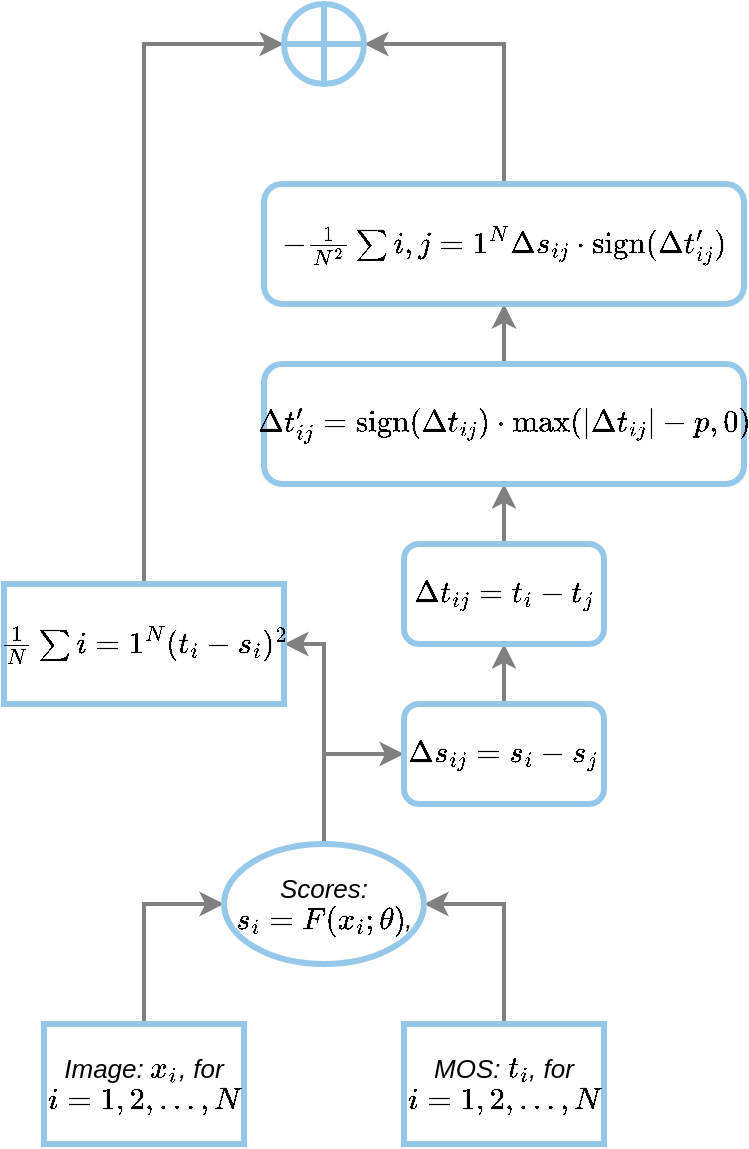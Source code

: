 <mxfile version="21.2.1" type="github">
  <diagram name="第 1 页" id="4med8xy-RJINhOhO0nk7">
    <mxGraphModel dx="2074" dy="758" grid="1" gridSize="10" guides="1" tooltips="1" connect="1" arrows="1" fold="1" page="1" pageScale="1" pageWidth="827" pageHeight="1169" math="1" shadow="0">
      <root>
        <mxCell id="0" />
        <mxCell id="1" parent="0" />
        <mxCell id="oqHT-xyJtuEShagB2aS4-11" style="edgeStyle=orthogonalEdgeStyle;rounded=0;orthogonalLoop=1;jettySize=auto;html=1;exitX=0.5;exitY=0;exitDx=0;exitDy=0;entryX=0;entryY=0.5;entryDx=0;entryDy=0;strokeColor=#808080;strokeWidth=2;fontSize=13;" edge="1" parent="1" source="4hRFHMQcXpXO8s2cMS95-1" target="oqHT-xyJtuEShagB2aS4-2">
          <mxGeometry relative="1" as="geometry" />
        </mxCell>
        <mxCell id="4hRFHMQcXpXO8s2cMS95-1" value="&lt;i style=&quot;font-size: 13px;&quot;&gt;Image: \( x_i \), for \( i = 1, 2, ..., N \)&lt;/i&gt;" style="rounded=0;whiteSpace=wrap;html=1;strokeColor=#96c9e9;strokeWidth=3;fontSize=13;" parent="1" vertex="1">
          <mxGeometry x="60" y="690" width="100" height="60" as="geometry" />
        </mxCell>
        <mxCell id="oqHT-xyJtuEShagB2aS4-12" style="edgeStyle=orthogonalEdgeStyle;rounded=0;orthogonalLoop=1;jettySize=auto;html=1;exitX=0.5;exitY=0;exitDx=0;exitDy=0;entryX=1;entryY=0.5;entryDx=0;entryDy=0;strokeColor=#808080;strokeWidth=2;fontSize=13;" edge="1" parent="1" source="oqHT-xyJtuEShagB2aS4-1" target="oqHT-xyJtuEShagB2aS4-2">
          <mxGeometry relative="1" as="geometry" />
        </mxCell>
        <mxCell id="oqHT-xyJtuEShagB2aS4-1" value="&lt;i style=&quot;font-size: 13px;&quot;&gt;MOS: \( t_i \), for \( i = 1, 2, ..., N \)&lt;/i&gt;" style="rounded=0;whiteSpace=wrap;html=1;strokeColor=#96c9e9;strokeWidth=3;fontSize=13;" vertex="1" parent="1">
          <mxGeometry x="240" y="690" width="100" height="60" as="geometry" />
        </mxCell>
        <mxCell id="oqHT-xyJtuEShagB2aS4-13" style="edgeStyle=orthogonalEdgeStyle;rounded=0;orthogonalLoop=1;jettySize=auto;html=1;exitX=0.5;exitY=0;exitDx=0;exitDy=0;entryX=0;entryY=0.5;entryDx=0;entryDy=0;strokeWidth=2;strokeColor=#808080;fontSize=13;" edge="1" parent="1" source="oqHT-xyJtuEShagB2aS4-2" target="oqHT-xyJtuEShagB2aS4-7">
          <mxGeometry relative="1" as="geometry" />
        </mxCell>
        <mxCell id="oqHT-xyJtuEShagB2aS4-15" style="edgeStyle=orthogonalEdgeStyle;rounded=0;orthogonalLoop=1;jettySize=auto;html=1;exitX=0.5;exitY=0;exitDx=0;exitDy=0;entryX=1;entryY=0.5;entryDx=0;entryDy=0;strokeWidth=2;strokeColor=#808080;fontSize=13;" edge="1" parent="1" source="oqHT-xyJtuEShagB2aS4-2" target="oqHT-xyJtuEShagB2aS4-5">
          <mxGeometry relative="1" as="geometry" />
        </mxCell>
        <mxCell id="oqHT-xyJtuEShagB2aS4-2" value="&lt;i style=&quot;font-size: 13px;&quot;&gt;Scores:\( s_i = F(x_i; \theta) \),&lt;/i&gt;" style="ellipse;whiteSpace=wrap;html=1;strokeColor=#96c9e9;strokeWidth=3;fontSize=13;" vertex="1" parent="1">
          <mxGeometry x="150" y="600" width="100" height="60" as="geometry" />
        </mxCell>
        <mxCell id="oqHT-xyJtuEShagB2aS4-22" style="edgeStyle=orthogonalEdgeStyle;rounded=0;orthogonalLoop=1;jettySize=auto;html=1;exitX=0.5;exitY=0;exitDx=0;exitDy=0;entryX=0;entryY=0.5;entryDx=0;entryDy=0;strokeWidth=2;strokeColor=#808080;fontSize=13;" edge="1" parent="1" source="oqHT-xyJtuEShagB2aS4-5" target="oqHT-xyJtuEShagB2aS4-19">
          <mxGeometry relative="1" as="geometry" />
        </mxCell>
        <mxCell id="oqHT-xyJtuEShagB2aS4-5" value="\( \frac{1}{N} \sum{i=1}^{N} (t_i - s_i)^2 \)" style="rounded=0;whiteSpace=wrap;html=1;strokeColor=#96c9e9;strokeWidth=3;fontSize=13;" vertex="1" parent="1">
          <mxGeometry x="40" y="470" width="140" height="60" as="geometry" />
        </mxCell>
        <mxCell id="oqHT-xyJtuEShagB2aS4-16" style="edgeStyle=orthogonalEdgeStyle;rounded=0;orthogonalLoop=1;jettySize=auto;html=1;exitX=0.5;exitY=0;exitDx=0;exitDy=0;entryX=0.5;entryY=1;entryDx=0;entryDy=0;strokeWidth=2;strokeColor=#808080;fontSize=13;" edge="1" parent="1" source="oqHT-xyJtuEShagB2aS4-7" target="oqHT-xyJtuEShagB2aS4-8">
          <mxGeometry relative="1" as="geometry" />
        </mxCell>
        <mxCell id="oqHT-xyJtuEShagB2aS4-7" value="\( \Delta s_{ij} = s_i - s_j \)" style="rounded=1;whiteSpace=wrap;html=1;strokeWidth=3;strokeColor=#96c9e9;fontSize=13;" vertex="1" parent="1">
          <mxGeometry x="240" y="530" width="100" height="50" as="geometry" />
        </mxCell>
        <mxCell id="oqHT-xyJtuEShagB2aS4-17" style="edgeStyle=orthogonalEdgeStyle;rounded=0;orthogonalLoop=1;jettySize=auto;html=1;exitX=0.5;exitY=0;exitDx=0;exitDy=0;entryX=0.5;entryY=1;entryDx=0;entryDy=0;strokeWidth=2;strokeColor=#808080;fontSize=13;" edge="1" parent="1" source="oqHT-xyJtuEShagB2aS4-8" target="oqHT-xyJtuEShagB2aS4-9">
          <mxGeometry relative="1" as="geometry" />
        </mxCell>
        <mxCell id="oqHT-xyJtuEShagB2aS4-8" value="\( \Delta t_{ij} = t_i - t_j \)" style="rounded=1;whiteSpace=wrap;html=1;strokeWidth=3;strokeColor=#96c9e9;fontSize=13;" vertex="1" parent="1">
          <mxGeometry x="240" y="450" width="100" height="50" as="geometry" />
        </mxCell>
        <mxCell id="oqHT-xyJtuEShagB2aS4-18" style="edgeStyle=orthogonalEdgeStyle;rounded=0;orthogonalLoop=1;jettySize=auto;html=1;exitX=0.5;exitY=0;exitDx=0;exitDy=0;entryX=0.5;entryY=1;entryDx=0;entryDy=0;strokeWidth=2;strokeColor=#808080;fontSize=13;" edge="1" parent="1" source="oqHT-xyJtuEShagB2aS4-9" target="oqHT-xyJtuEShagB2aS4-10">
          <mxGeometry relative="1" as="geometry" />
        </mxCell>
        <mxCell id="oqHT-xyJtuEShagB2aS4-9" value="\( \Delta t_{ij}&#39; = \text{sign}(\Delta t_{ij}) \cdot \max(|\Delta t_{ij}| - p, 0) \)" style="rounded=1;whiteSpace=wrap;html=1;strokeWidth=3;strokeColor=#96c9e9;fontSize=13;" vertex="1" parent="1">
          <mxGeometry x="170" y="360" width="240" height="60" as="geometry" />
        </mxCell>
        <mxCell id="oqHT-xyJtuEShagB2aS4-21" style="edgeStyle=orthogonalEdgeStyle;rounded=0;orthogonalLoop=1;jettySize=auto;html=1;exitX=0.5;exitY=0;exitDx=0;exitDy=0;entryX=1;entryY=0.5;entryDx=0;entryDy=0;strokeWidth=2;strokeColor=#808080;fontSize=13;" edge="1" parent="1" source="oqHT-xyJtuEShagB2aS4-10" target="oqHT-xyJtuEShagB2aS4-19">
          <mxGeometry relative="1" as="geometry" />
        </mxCell>
        <mxCell id="oqHT-xyJtuEShagB2aS4-10" value="\(&amp;nbsp;- \frac{1}{N^2} \sum{i,j=1}^{N} \Delta s_{ij} \cdot \text{sign}(\Delta t_{ij}&#39;) \)" style="rounded=1;whiteSpace=wrap;html=1;strokeWidth=3;strokeColor=#96c9e9;fontSize=13;" vertex="1" parent="1">
          <mxGeometry x="170" y="270" width="240" height="60" as="geometry" />
        </mxCell>
        <mxCell id="oqHT-xyJtuEShagB2aS4-19" value="" style="shape=orEllipse;perimeter=ellipsePerimeter;whiteSpace=wrap;html=1;backgroundOutline=1;strokeWidth=3;strokeColor=#96c9e9;fontSize=13;" vertex="1" parent="1">
          <mxGeometry x="180" y="180" width="40" height="40" as="geometry" />
        </mxCell>
      </root>
    </mxGraphModel>
  </diagram>
</mxfile>
